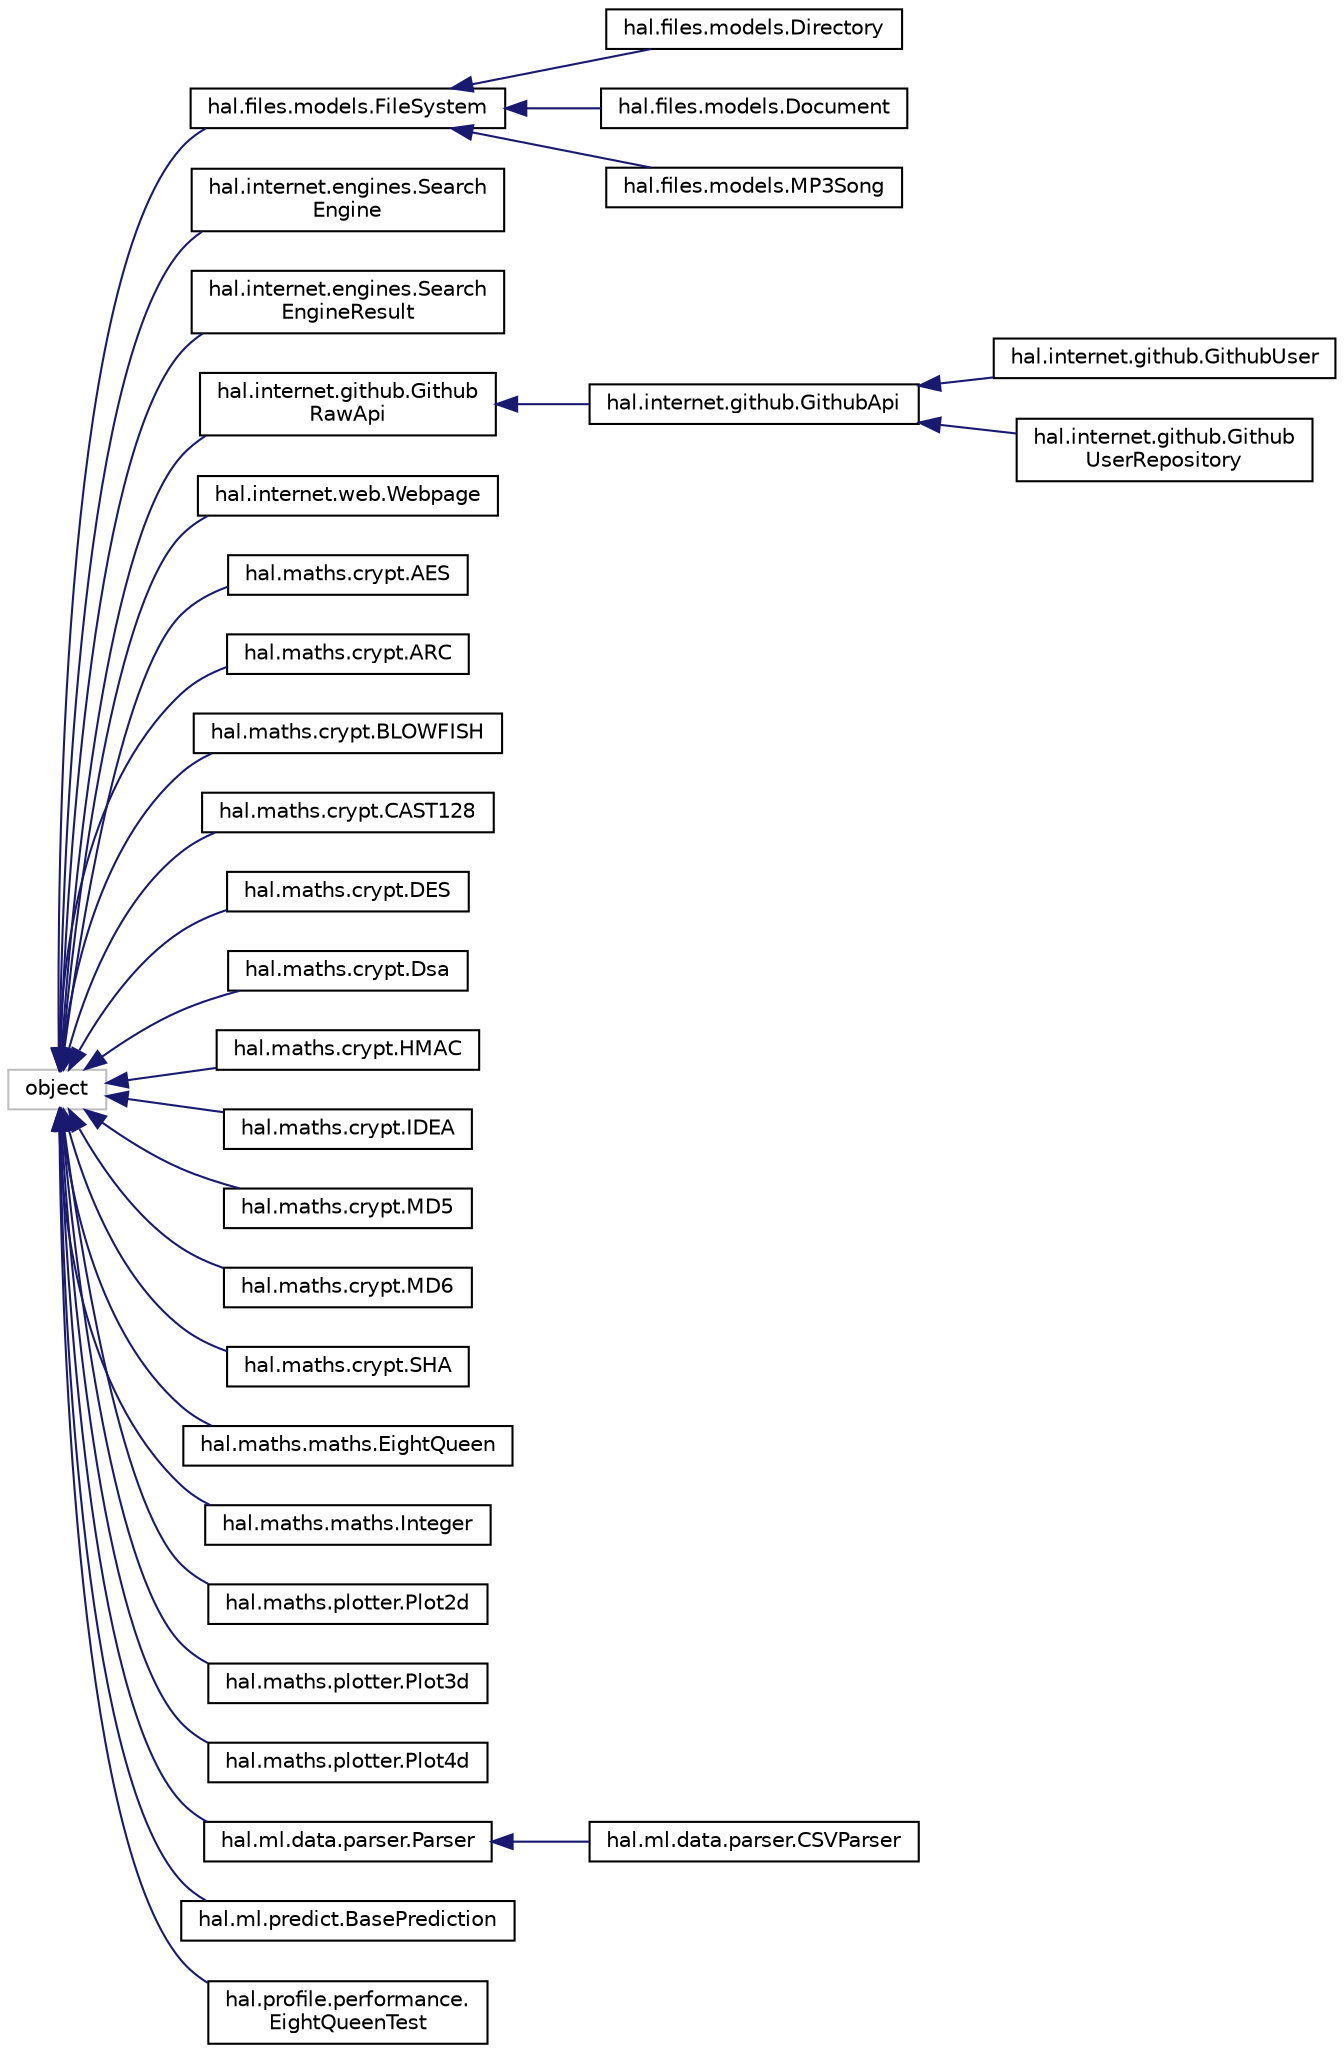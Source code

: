digraph "Graphical Class Hierarchy"
{
  edge [fontname="Helvetica",fontsize="10",labelfontname="Helvetica",labelfontsize="10"];
  node [fontname="Helvetica",fontsize="10",shape=record];
  rankdir="LR";
  Node1 [label="object",height=0.2,width=0.4,color="grey75", fillcolor="white", style="filled"];
  Node1 -> Node2 [dir="back",color="midnightblue",fontsize="10",style="solid",fontname="Helvetica"];
  Node2 [label="hal.files.models.FileSystem",height=0.2,width=0.4,color="black", fillcolor="white", style="filled",URL="$classhal_1_1files_1_1models_1_1_file_system.html"];
  Node2 -> Node3 [dir="back",color="midnightblue",fontsize="10",style="solid",fontname="Helvetica"];
  Node3 [label="hal.files.models.Directory",height=0.2,width=0.4,color="black", fillcolor="white", style="filled",URL="$classhal_1_1files_1_1models_1_1_directory.html"];
  Node2 -> Node4 [dir="back",color="midnightblue",fontsize="10",style="solid",fontname="Helvetica"];
  Node4 [label="hal.files.models.Document",height=0.2,width=0.4,color="black", fillcolor="white", style="filled",URL="$classhal_1_1files_1_1models_1_1_document.html"];
  Node2 -> Node5 [dir="back",color="midnightblue",fontsize="10",style="solid",fontname="Helvetica"];
  Node5 [label="hal.files.models.MP3Song",height=0.2,width=0.4,color="black", fillcolor="white", style="filled",URL="$classhal_1_1files_1_1models_1_1_m_p3_song.html"];
  Node1 -> Node6 [dir="back",color="midnightblue",fontsize="10",style="solid",fontname="Helvetica"];
  Node6 [label="hal.internet.engines.Search\lEngine",height=0.2,width=0.4,color="black", fillcolor="white", style="filled",URL="$classhal_1_1internet_1_1engines_1_1_search_engine.html"];
  Node1 -> Node7 [dir="back",color="midnightblue",fontsize="10",style="solid",fontname="Helvetica"];
  Node7 [label="hal.internet.engines.Search\lEngineResult",height=0.2,width=0.4,color="black", fillcolor="white", style="filled",URL="$classhal_1_1internet_1_1engines_1_1_search_engine_result.html"];
  Node1 -> Node8 [dir="back",color="midnightblue",fontsize="10",style="solid",fontname="Helvetica"];
  Node8 [label="hal.internet.github.Github\lRawApi",height=0.2,width=0.4,color="black", fillcolor="white", style="filled",URL="$classhal_1_1internet_1_1github_1_1_github_raw_api.html"];
  Node8 -> Node9 [dir="back",color="midnightblue",fontsize="10",style="solid",fontname="Helvetica"];
  Node9 [label="hal.internet.github.GithubApi",height=0.2,width=0.4,color="black", fillcolor="white", style="filled",URL="$classhal_1_1internet_1_1github_1_1_github_api.html"];
  Node9 -> Node10 [dir="back",color="midnightblue",fontsize="10",style="solid",fontname="Helvetica"];
  Node10 [label="hal.internet.github.GithubUser",height=0.2,width=0.4,color="black", fillcolor="white", style="filled",URL="$classhal_1_1internet_1_1github_1_1_github_user.html"];
  Node9 -> Node11 [dir="back",color="midnightblue",fontsize="10",style="solid",fontname="Helvetica"];
  Node11 [label="hal.internet.github.Github\lUserRepository",height=0.2,width=0.4,color="black", fillcolor="white", style="filled",URL="$classhal_1_1internet_1_1github_1_1_github_user_repository.html"];
  Node1 -> Node12 [dir="back",color="midnightblue",fontsize="10",style="solid",fontname="Helvetica"];
  Node12 [label="hal.internet.web.Webpage",height=0.2,width=0.4,color="black", fillcolor="white", style="filled",URL="$classhal_1_1internet_1_1web_1_1_webpage.html"];
  Node1 -> Node13 [dir="back",color="midnightblue",fontsize="10",style="solid",fontname="Helvetica"];
  Node13 [label="hal.maths.crypt.AES",height=0.2,width=0.4,color="black", fillcolor="white", style="filled",URL="$classhal_1_1maths_1_1crypt_1_1_a_e_s.html"];
  Node1 -> Node14 [dir="back",color="midnightblue",fontsize="10",style="solid",fontname="Helvetica"];
  Node14 [label="hal.maths.crypt.ARC",height=0.2,width=0.4,color="black", fillcolor="white", style="filled",URL="$classhal_1_1maths_1_1crypt_1_1_a_r_c.html"];
  Node1 -> Node15 [dir="back",color="midnightblue",fontsize="10",style="solid",fontname="Helvetica"];
  Node15 [label="hal.maths.crypt.BLOWFISH",height=0.2,width=0.4,color="black", fillcolor="white", style="filled",URL="$classhal_1_1maths_1_1crypt_1_1_b_l_o_w_f_i_s_h.html"];
  Node1 -> Node16 [dir="back",color="midnightblue",fontsize="10",style="solid",fontname="Helvetica"];
  Node16 [label="hal.maths.crypt.CAST128",height=0.2,width=0.4,color="black", fillcolor="white", style="filled",URL="$classhal_1_1maths_1_1crypt_1_1_c_a_s_t128.html"];
  Node1 -> Node17 [dir="back",color="midnightblue",fontsize="10",style="solid",fontname="Helvetica"];
  Node17 [label="hal.maths.crypt.DES",height=0.2,width=0.4,color="black", fillcolor="white", style="filled",URL="$classhal_1_1maths_1_1crypt_1_1_d_e_s.html"];
  Node1 -> Node18 [dir="back",color="midnightblue",fontsize="10",style="solid",fontname="Helvetica"];
  Node18 [label="hal.maths.crypt.Dsa",height=0.2,width=0.4,color="black", fillcolor="white", style="filled",URL="$classhal_1_1maths_1_1crypt_1_1_dsa.html"];
  Node1 -> Node19 [dir="back",color="midnightblue",fontsize="10",style="solid",fontname="Helvetica"];
  Node19 [label="hal.maths.crypt.HMAC",height=0.2,width=0.4,color="black", fillcolor="white", style="filled",URL="$classhal_1_1maths_1_1crypt_1_1_h_m_a_c.html"];
  Node1 -> Node20 [dir="back",color="midnightblue",fontsize="10",style="solid",fontname="Helvetica"];
  Node20 [label="hal.maths.crypt.IDEA",height=0.2,width=0.4,color="black", fillcolor="white", style="filled",URL="$classhal_1_1maths_1_1crypt_1_1_i_d_e_a.html"];
  Node1 -> Node21 [dir="back",color="midnightblue",fontsize="10",style="solid",fontname="Helvetica"];
  Node21 [label="hal.maths.crypt.MD5",height=0.2,width=0.4,color="black", fillcolor="white", style="filled",URL="$classhal_1_1maths_1_1crypt_1_1_m_d5.html"];
  Node1 -> Node22 [dir="back",color="midnightblue",fontsize="10",style="solid",fontname="Helvetica"];
  Node22 [label="hal.maths.crypt.MD6",height=0.2,width=0.4,color="black", fillcolor="white", style="filled",URL="$classhal_1_1maths_1_1crypt_1_1_m_d6.html"];
  Node1 -> Node23 [dir="back",color="midnightblue",fontsize="10",style="solid",fontname="Helvetica"];
  Node23 [label="hal.maths.crypt.SHA",height=0.2,width=0.4,color="black", fillcolor="white", style="filled",URL="$classhal_1_1maths_1_1crypt_1_1_s_h_a.html"];
  Node1 -> Node24 [dir="back",color="midnightblue",fontsize="10",style="solid",fontname="Helvetica"];
  Node24 [label="hal.maths.maths.EightQueen",height=0.2,width=0.4,color="black", fillcolor="white", style="filled",URL="$classhal_1_1maths_1_1maths_1_1_eight_queen.html"];
  Node1 -> Node25 [dir="back",color="midnightblue",fontsize="10",style="solid",fontname="Helvetica"];
  Node25 [label="hal.maths.maths.Integer",height=0.2,width=0.4,color="black", fillcolor="white", style="filled",URL="$classhal_1_1maths_1_1maths_1_1_integer.html"];
  Node1 -> Node26 [dir="back",color="midnightblue",fontsize="10",style="solid",fontname="Helvetica"];
  Node26 [label="hal.maths.plotter.Plot2d",height=0.2,width=0.4,color="black", fillcolor="white", style="filled",URL="$classhal_1_1maths_1_1plotter_1_1_plot2d.html"];
  Node1 -> Node27 [dir="back",color="midnightblue",fontsize="10",style="solid",fontname="Helvetica"];
  Node27 [label="hal.maths.plotter.Plot3d",height=0.2,width=0.4,color="black", fillcolor="white", style="filled",URL="$classhal_1_1maths_1_1plotter_1_1_plot3d.html"];
  Node1 -> Node28 [dir="back",color="midnightblue",fontsize="10",style="solid",fontname="Helvetica"];
  Node28 [label="hal.maths.plotter.Plot4d",height=0.2,width=0.4,color="black", fillcolor="white", style="filled",URL="$classhal_1_1maths_1_1plotter_1_1_plot4d.html"];
  Node1 -> Node29 [dir="back",color="midnightblue",fontsize="10",style="solid",fontname="Helvetica"];
  Node29 [label="hal.ml.data.parser.Parser",height=0.2,width=0.4,color="black", fillcolor="white", style="filled",URL="$classhal_1_1ml_1_1data_1_1parser_1_1_parser.html"];
  Node29 -> Node30 [dir="back",color="midnightblue",fontsize="10",style="solid",fontname="Helvetica"];
  Node30 [label="hal.ml.data.parser.CSVParser",height=0.2,width=0.4,color="black", fillcolor="white", style="filled",URL="$classhal_1_1ml_1_1data_1_1parser_1_1_c_s_v_parser.html"];
  Node1 -> Node31 [dir="back",color="midnightblue",fontsize="10",style="solid",fontname="Helvetica"];
  Node31 [label="hal.ml.predict.BasePrediction",height=0.2,width=0.4,color="black", fillcolor="white", style="filled",URL="$classhal_1_1ml_1_1predict_1_1_base_prediction.html"];
  Node1 -> Node32 [dir="back",color="midnightblue",fontsize="10",style="solid",fontname="Helvetica"];
  Node32 [label="hal.profile.performance.\lEightQueenTest",height=0.2,width=0.4,color="black", fillcolor="white", style="filled",URL="$classhal_1_1profile_1_1performance_1_1_eight_queen_test.html"];
}

